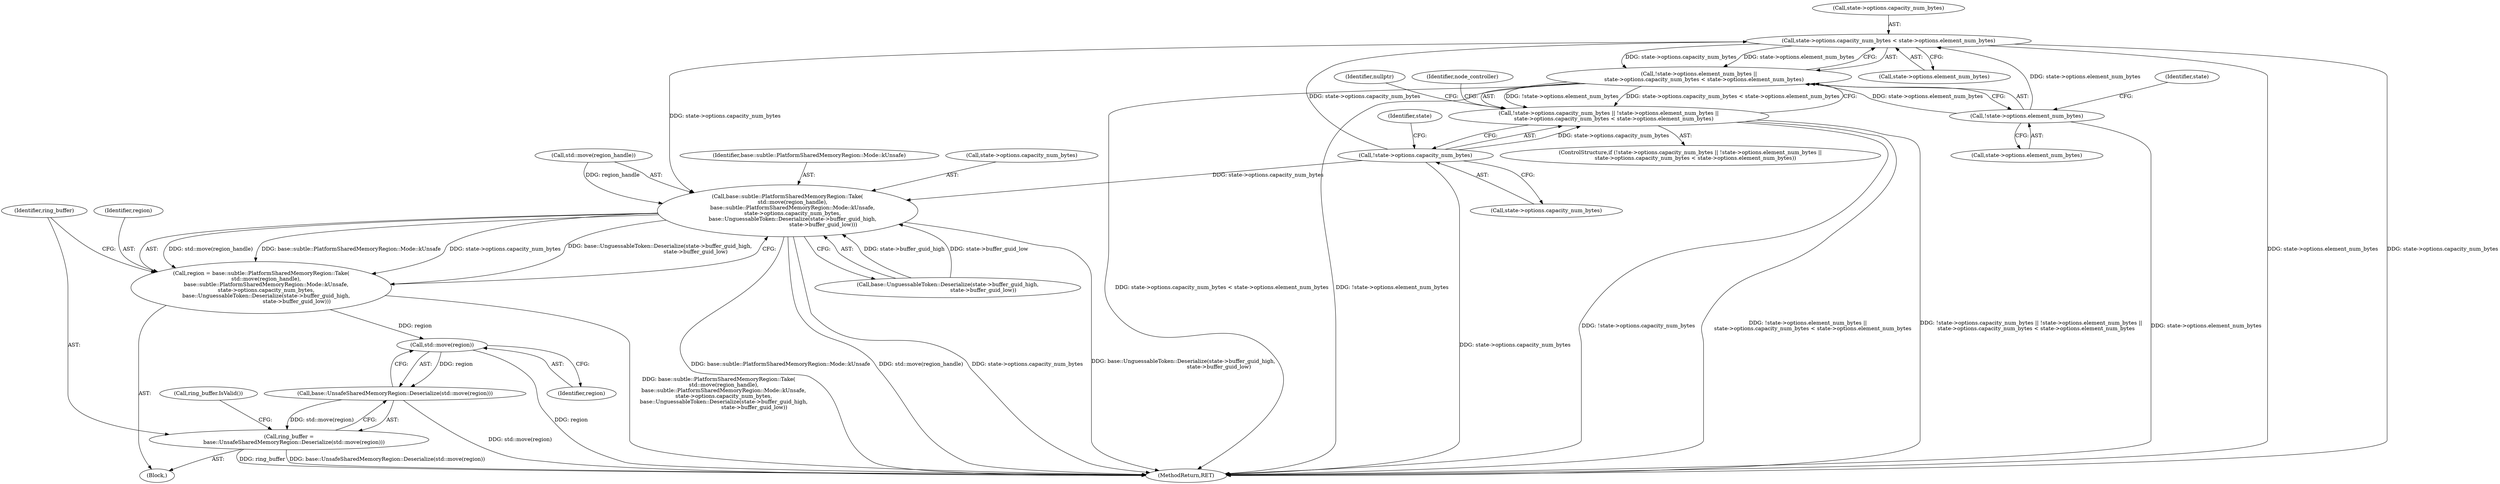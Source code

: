 digraph "1_Chrome_66e24a8793615bd9d5c238b1745b093090e1f72d_0@del" {
"1000145" [label="(Call,state->options.capacity_num_bytes < state->options.element_num_bytes)"];
"1000132" [label="(Call,!state->options.capacity_num_bytes)"];
"1000139" [label="(Call,!state->options.element_num_bytes)"];
"1000138" [label="(Call,!state->options.element_num_bytes ||\n      state->options.capacity_num_bytes < state->options.element_num_bytes)"];
"1000131" [label="(Call,!state->options.capacity_num_bytes || !state->options.element_num_bytes ||\n      state->options.capacity_num_bytes < state->options.element_num_bytes)"];
"1000187" [label="(Call,base::subtle::PlatformSharedMemoryRegion::Take(\n      std::move(region_handle),\n      base::subtle::PlatformSharedMemoryRegion::Mode::kUnsafe,\n      state->options.capacity_num_bytes,\n      base::UnguessableToken::Deserialize(state->buffer_guid_high,\n                                          state->buffer_guid_low)))"];
"1000185" [label="(Call,region = base::subtle::PlatformSharedMemoryRegion::Take(\n      std::move(region_handle),\n      base::subtle::PlatformSharedMemoryRegion::Mode::kUnsafe,\n      state->options.capacity_num_bytes,\n      base::UnguessableToken::Deserialize(state->buffer_guid_high,\n                                          state->buffer_guid_low)))"];
"1000207" [label="(Call,std::move(region))"];
"1000206" [label="(Call,base::UnsafeSharedMemoryRegion::Deserialize(std::move(region)))"];
"1000204" [label="(Call,ring_buffer =\n      base::UnsafeSharedMemoryRegion::Deserialize(std::move(region)))"];
"1000187" [label="(Call,base::subtle::PlatformSharedMemoryRegion::Take(\n      std::move(region_handle),\n      base::subtle::PlatformSharedMemoryRegion::Mode::kUnsafe,\n      state->options.capacity_num_bytes,\n      base::UnguessableToken::Deserialize(state->buffer_guid_high,\n                                          state->buffer_guid_low)))"];
"1000208" [label="(Identifier,region)"];
"1000145" [label="(Call,state->options.capacity_num_bytes < state->options.element_num_bytes)"];
"1000190" [label="(Identifier,base::subtle::PlatformSharedMemoryRegion::Mode::kUnsafe)"];
"1000131" [label="(Call,!state->options.capacity_num_bytes || !state->options.element_num_bytes ||\n      state->options.capacity_num_bytes < state->options.element_num_bytes)"];
"1000204" [label="(Call,ring_buffer =\n      base::UnsafeSharedMemoryRegion::Deserialize(std::move(region)))"];
"1000130" [label="(ControlStructure,if (!state->options.capacity_num_bytes || !state->options.element_num_bytes ||\n      state->options.capacity_num_bytes < state->options.element_num_bytes))"];
"1000138" [label="(Call,!state->options.element_num_bytes ||\n      state->options.capacity_num_bytes < state->options.element_num_bytes)"];
"1000132" [label="(Call,!state->options.capacity_num_bytes)"];
"1000107" [label="(Block,)"];
"1000205" [label="(Identifier,ring_buffer)"];
"1000191" [label="(Call,state->options.capacity_num_bytes)"];
"1000196" [label="(Call,base::UnguessableToken::Deserialize(state->buffer_guid_high,\n                                          state->buffer_guid_low))"];
"1000140" [label="(Call,state->options.element_num_bytes)"];
"1000151" [label="(Call,state->options.element_num_bytes)"];
"1000161" [label="(Identifier,node_controller)"];
"1000188" [label="(Call,std::move(region_handle))"];
"1000186" [label="(Identifier,region)"];
"1000142" [label="(Identifier,state)"];
"1000133" [label="(Call,state->options.capacity_num_bytes)"];
"1000139" [label="(Call,!state->options.element_num_bytes)"];
"1000148" [label="(Identifier,state)"];
"1000206" [label="(Call,base::UnsafeSharedMemoryRegion::Deserialize(std::move(region)))"];
"1000146" [label="(Call,state->options.capacity_num_bytes)"];
"1000257" [label="(MethodReturn,RET)"];
"1000158" [label="(Identifier,nullptr)"];
"1000185" [label="(Call,region = base::subtle::PlatformSharedMemoryRegion::Take(\n      std::move(region_handle),\n      base::subtle::PlatformSharedMemoryRegion::Mode::kUnsafe,\n      state->options.capacity_num_bytes,\n      base::UnguessableToken::Deserialize(state->buffer_guid_high,\n                                          state->buffer_guid_low)))"];
"1000211" [label="(Call,ring_buffer.IsValid())"];
"1000207" [label="(Call,std::move(region))"];
"1000145" -> "1000138"  [label="AST: "];
"1000145" -> "1000151"  [label="CFG: "];
"1000146" -> "1000145"  [label="AST: "];
"1000151" -> "1000145"  [label="AST: "];
"1000138" -> "1000145"  [label="CFG: "];
"1000145" -> "1000257"  [label="DDG: state->options.element_num_bytes"];
"1000145" -> "1000257"  [label="DDG: state->options.capacity_num_bytes"];
"1000145" -> "1000138"  [label="DDG: state->options.capacity_num_bytes"];
"1000145" -> "1000138"  [label="DDG: state->options.element_num_bytes"];
"1000132" -> "1000145"  [label="DDG: state->options.capacity_num_bytes"];
"1000139" -> "1000145"  [label="DDG: state->options.element_num_bytes"];
"1000145" -> "1000187"  [label="DDG: state->options.capacity_num_bytes"];
"1000132" -> "1000131"  [label="AST: "];
"1000132" -> "1000133"  [label="CFG: "];
"1000133" -> "1000132"  [label="AST: "];
"1000142" -> "1000132"  [label="CFG: "];
"1000131" -> "1000132"  [label="CFG: "];
"1000132" -> "1000257"  [label="DDG: state->options.capacity_num_bytes"];
"1000132" -> "1000131"  [label="DDG: state->options.capacity_num_bytes"];
"1000132" -> "1000187"  [label="DDG: state->options.capacity_num_bytes"];
"1000139" -> "1000138"  [label="AST: "];
"1000139" -> "1000140"  [label="CFG: "];
"1000140" -> "1000139"  [label="AST: "];
"1000148" -> "1000139"  [label="CFG: "];
"1000138" -> "1000139"  [label="CFG: "];
"1000139" -> "1000257"  [label="DDG: state->options.element_num_bytes"];
"1000139" -> "1000138"  [label="DDG: state->options.element_num_bytes"];
"1000138" -> "1000131"  [label="AST: "];
"1000131" -> "1000138"  [label="CFG: "];
"1000138" -> "1000257"  [label="DDG: !state->options.element_num_bytes"];
"1000138" -> "1000257"  [label="DDG: state->options.capacity_num_bytes < state->options.element_num_bytes"];
"1000138" -> "1000131"  [label="DDG: !state->options.element_num_bytes"];
"1000138" -> "1000131"  [label="DDG: state->options.capacity_num_bytes < state->options.element_num_bytes"];
"1000131" -> "1000130"  [label="AST: "];
"1000158" -> "1000131"  [label="CFG: "];
"1000161" -> "1000131"  [label="CFG: "];
"1000131" -> "1000257"  [label="DDG: !state->options.capacity_num_bytes"];
"1000131" -> "1000257"  [label="DDG: !state->options.element_num_bytes ||\n      state->options.capacity_num_bytes < state->options.element_num_bytes"];
"1000131" -> "1000257"  [label="DDG: !state->options.capacity_num_bytes || !state->options.element_num_bytes ||\n      state->options.capacity_num_bytes < state->options.element_num_bytes"];
"1000187" -> "1000185"  [label="AST: "];
"1000187" -> "1000196"  [label="CFG: "];
"1000188" -> "1000187"  [label="AST: "];
"1000190" -> "1000187"  [label="AST: "];
"1000191" -> "1000187"  [label="AST: "];
"1000196" -> "1000187"  [label="AST: "];
"1000185" -> "1000187"  [label="CFG: "];
"1000187" -> "1000257"  [label="DDG: base::subtle::PlatformSharedMemoryRegion::Mode::kUnsafe"];
"1000187" -> "1000257"  [label="DDG: std::move(region_handle)"];
"1000187" -> "1000257"  [label="DDG: state->options.capacity_num_bytes"];
"1000187" -> "1000257"  [label="DDG: base::UnguessableToken::Deserialize(state->buffer_guid_high,\n                                          state->buffer_guid_low)"];
"1000187" -> "1000185"  [label="DDG: std::move(region_handle)"];
"1000187" -> "1000185"  [label="DDG: base::subtle::PlatformSharedMemoryRegion::Mode::kUnsafe"];
"1000187" -> "1000185"  [label="DDG: state->options.capacity_num_bytes"];
"1000187" -> "1000185"  [label="DDG: base::UnguessableToken::Deserialize(state->buffer_guid_high,\n                                          state->buffer_guid_low)"];
"1000188" -> "1000187"  [label="DDG: region_handle"];
"1000196" -> "1000187"  [label="DDG: state->buffer_guid_high"];
"1000196" -> "1000187"  [label="DDG: state->buffer_guid_low"];
"1000185" -> "1000107"  [label="AST: "];
"1000186" -> "1000185"  [label="AST: "];
"1000205" -> "1000185"  [label="CFG: "];
"1000185" -> "1000257"  [label="DDG: base::subtle::PlatformSharedMemoryRegion::Take(\n      std::move(region_handle),\n      base::subtle::PlatformSharedMemoryRegion::Mode::kUnsafe,\n      state->options.capacity_num_bytes,\n      base::UnguessableToken::Deserialize(state->buffer_guid_high,\n                                          state->buffer_guid_low))"];
"1000185" -> "1000207"  [label="DDG: region"];
"1000207" -> "1000206"  [label="AST: "];
"1000207" -> "1000208"  [label="CFG: "];
"1000208" -> "1000207"  [label="AST: "];
"1000206" -> "1000207"  [label="CFG: "];
"1000207" -> "1000257"  [label="DDG: region"];
"1000207" -> "1000206"  [label="DDG: region"];
"1000206" -> "1000204"  [label="AST: "];
"1000204" -> "1000206"  [label="CFG: "];
"1000206" -> "1000257"  [label="DDG: std::move(region)"];
"1000206" -> "1000204"  [label="DDG: std::move(region)"];
"1000204" -> "1000107"  [label="AST: "];
"1000205" -> "1000204"  [label="AST: "];
"1000211" -> "1000204"  [label="CFG: "];
"1000204" -> "1000257"  [label="DDG: base::UnsafeSharedMemoryRegion::Deserialize(std::move(region))"];
"1000204" -> "1000257"  [label="DDG: ring_buffer"];
}
